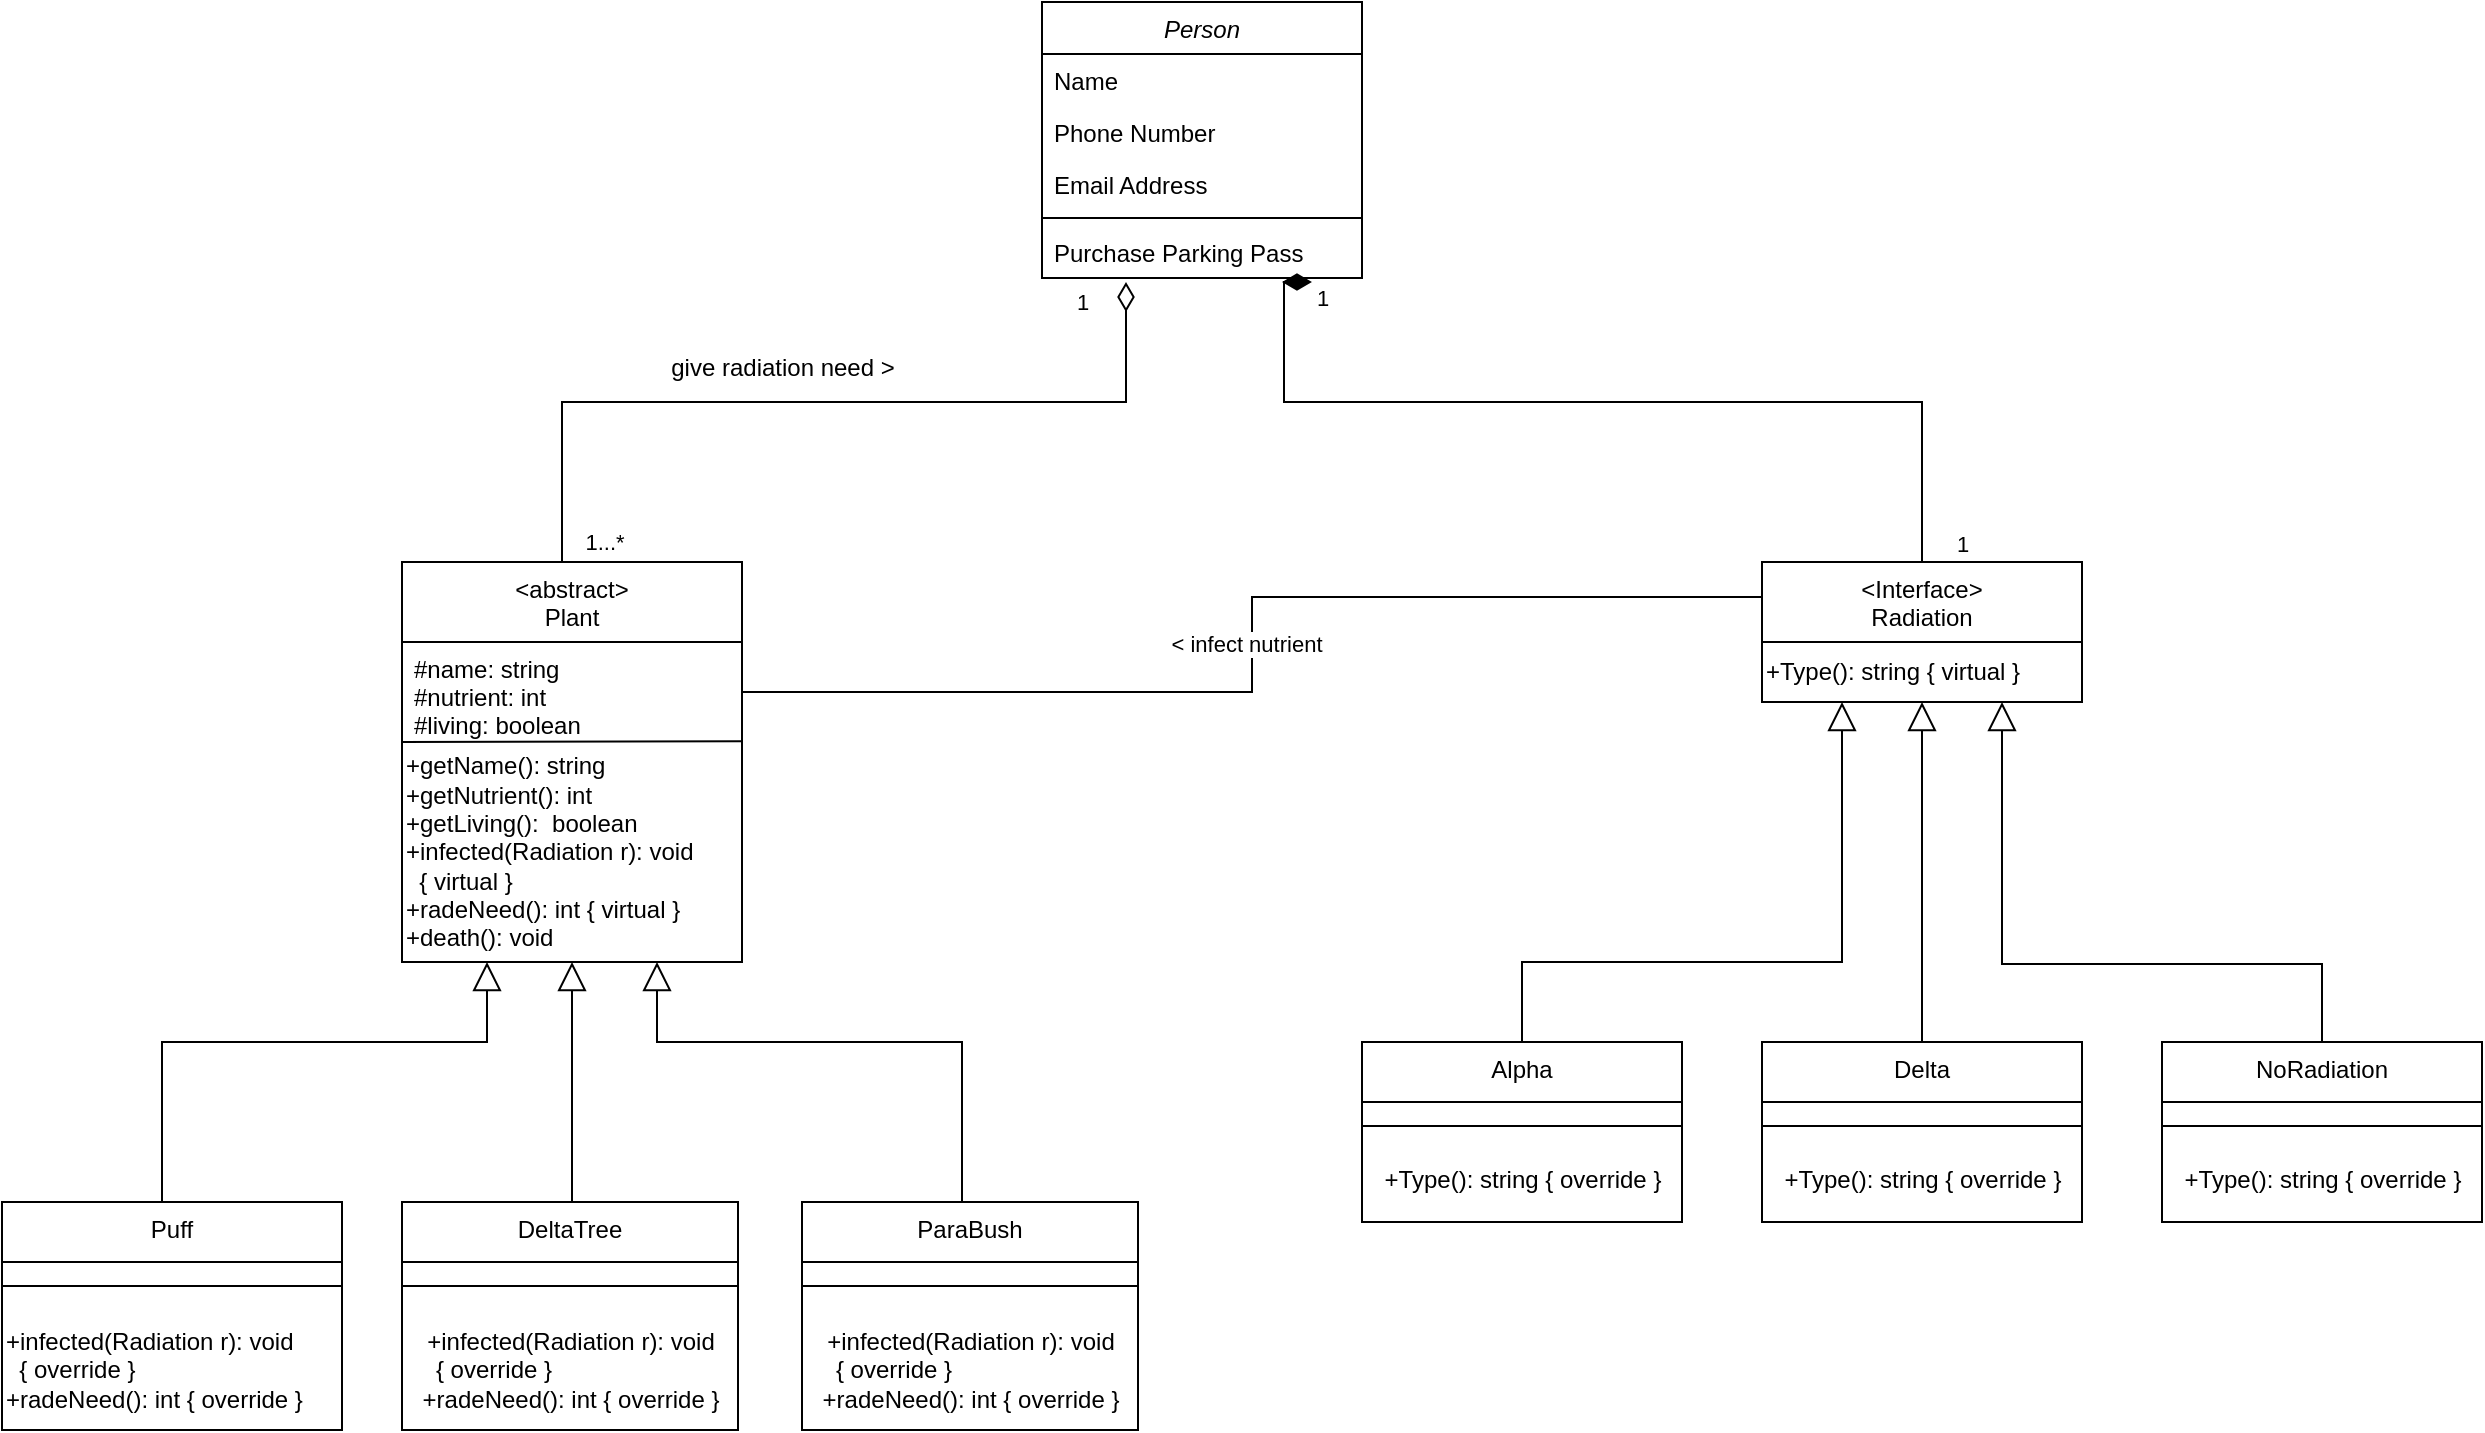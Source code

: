 <mxfile version="24.7.14">
  <diagram id="C5RBs43oDa-KdzZeNtuy" name="Page-1">
    <mxGraphModel dx="1905" dy="782" grid="1" gridSize="10" guides="1" tooltips="1" connect="1" arrows="1" fold="1" page="1" pageScale="1" pageWidth="827" pageHeight="1169" math="0" shadow="0">
      <root>
        <mxCell id="WIyWlLk6GJQsqaUBKTNV-0" />
        <mxCell id="WIyWlLk6GJQsqaUBKTNV-1" parent="WIyWlLk6GJQsqaUBKTNV-0" />
        <mxCell id="zkfFHV4jXpPFQw0GAbJ--0" value="Person" style="swimlane;fontStyle=2;align=center;verticalAlign=top;childLayout=stackLayout;horizontal=1;startSize=26;horizontalStack=0;resizeParent=1;resizeLast=0;collapsible=1;marginBottom=0;rounded=0;shadow=0;strokeWidth=1;" parent="WIyWlLk6GJQsqaUBKTNV-1" vertex="1">
          <mxGeometry x="320" y="80" width="160" height="138" as="geometry">
            <mxRectangle x="230" y="140" width="160" height="26" as="alternateBounds" />
          </mxGeometry>
        </mxCell>
        <mxCell id="zkfFHV4jXpPFQw0GAbJ--1" value="Name" style="text;align=left;verticalAlign=top;spacingLeft=4;spacingRight=4;overflow=hidden;rotatable=0;points=[[0,0.5],[1,0.5]];portConstraint=eastwest;" parent="zkfFHV4jXpPFQw0GAbJ--0" vertex="1">
          <mxGeometry y="26" width="160" height="26" as="geometry" />
        </mxCell>
        <mxCell id="zkfFHV4jXpPFQw0GAbJ--2" value="Phone Number" style="text;align=left;verticalAlign=top;spacingLeft=4;spacingRight=4;overflow=hidden;rotatable=0;points=[[0,0.5],[1,0.5]];portConstraint=eastwest;rounded=0;shadow=0;html=0;" parent="zkfFHV4jXpPFQw0GAbJ--0" vertex="1">
          <mxGeometry y="52" width="160" height="26" as="geometry" />
        </mxCell>
        <mxCell id="zkfFHV4jXpPFQw0GAbJ--3" value="Email Address" style="text;align=left;verticalAlign=top;spacingLeft=4;spacingRight=4;overflow=hidden;rotatable=0;points=[[0,0.5],[1,0.5]];portConstraint=eastwest;rounded=0;shadow=0;html=0;" parent="zkfFHV4jXpPFQw0GAbJ--0" vertex="1">
          <mxGeometry y="78" width="160" height="26" as="geometry" />
        </mxCell>
        <mxCell id="zkfFHV4jXpPFQw0GAbJ--4" value="" style="line;html=1;strokeWidth=1;align=left;verticalAlign=middle;spacingTop=-1;spacingLeft=3;spacingRight=3;rotatable=0;labelPosition=right;points=[];portConstraint=eastwest;" parent="zkfFHV4jXpPFQw0GAbJ--0" vertex="1">
          <mxGeometry y="104" width="160" height="8" as="geometry" />
        </mxCell>
        <mxCell id="zkfFHV4jXpPFQw0GAbJ--5" value="Purchase Parking Pass" style="text;align=left;verticalAlign=top;spacingLeft=4;spacingRight=4;overflow=hidden;rotatable=0;points=[[0,0.5],[1,0.5]];portConstraint=eastwest;" parent="zkfFHV4jXpPFQw0GAbJ--0" vertex="1">
          <mxGeometry y="112" width="160" height="26" as="geometry" />
        </mxCell>
        <mxCell id="txMMRznfNhQfrEw8Vf2b-3" value="" style="edgeStyle=orthogonalEdgeStyle;rounded=0;orthogonalLoop=1;jettySize=auto;html=1;endArrow=diamondThin;endFill=0;endSize=12;labelPosition=left;verticalLabelPosition=top;align=right;verticalAlign=bottom;" edge="1" parent="WIyWlLk6GJQsqaUBKTNV-1">
          <mxGeometry relative="1" as="geometry">
            <mxPoint x="80" y="360" as="sourcePoint" />
            <mxPoint x="362" y="220" as="targetPoint" />
            <Array as="points">
              <mxPoint x="80" y="280" />
              <mxPoint x="362" y="280" />
            </Array>
          </mxGeometry>
        </mxCell>
        <mxCell id="txMMRznfNhQfrEw8Vf2b-35" value="1...*" style="edgeLabel;html=1;align=center;verticalAlign=middle;resizable=0;points=[];" vertex="1" connectable="0" parent="txMMRznfNhQfrEw8Vf2b-3">
          <mxGeometry x="-0.34" y="6" relative="1" as="geometry">
            <mxPoint x="-39" y="76" as="offset" />
          </mxGeometry>
        </mxCell>
        <mxCell id="txMMRznfNhQfrEw8Vf2b-37" value="1" style="edgeLabel;html=1;align=center;verticalAlign=middle;resizable=0;points=[];" vertex="1" connectable="0" parent="txMMRznfNhQfrEw8Vf2b-3">
          <mxGeometry x="0.98" y="3" relative="1" as="geometry">
            <mxPoint x="-19" y="6" as="offset" />
          </mxGeometry>
        </mxCell>
        <mxCell id="txMMRznfNhQfrEw8Vf2b-33" style="edgeStyle=orthogonalEdgeStyle;rounded=0;orthogonalLoop=1;jettySize=auto;html=1;exitX=0.5;exitY=0;exitDx=0;exitDy=0;endSize=12;endArrow=diamondThin;endFill=1;labelPosition=left;verticalLabelPosition=middle;align=right;verticalAlign=middle;" edge="1" parent="WIyWlLk6GJQsqaUBKTNV-1" source="zkfFHV4jXpPFQw0GAbJ--13">
          <mxGeometry relative="1" as="geometry">
            <mxPoint x="440" y="220" as="targetPoint" />
            <Array as="points">
              <mxPoint x="760" y="280" />
              <mxPoint x="441" y="280" />
              <mxPoint x="441" y="220" />
            </Array>
          </mxGeometry>
        </mxCell>
        <mxCell id="txMMRznfNhQfrEw8Vf2b-38" value="1" style="edgeLabel;html=1;align=center;verticalAlign=middle;resizable=0;points=[];" vertex="1" connectable="0" parent="txMMRznfNhQfrEw8Vf2b-33">
          <mxGeometry x="0.961" y="-2" relative="1" as="geometry">
            <mxPoint x="17" as="offset" />
          </mxGeometry>
        </mxCell>
        <mxCell id="txMMRznfNhQfrEw8Vf2b-39" value="1" style="edgeLabel;html=1;align=center;verticalAlign=middle;resizable=0;points=[];" vertex="1" connectable="0" parent="txMMRznfNhQfrEw8Vf2b-33">
          <mxGeometry x="-0.926" y="1" relative="1" as="geometry">
            <mxPoint x="21" y="8" as="offset" />
          </mxGeometry>
        </mxCell>
        <mxCell id="zkfFHV4jXpPFQw0GAbJ--13" value="&lt;Interface&gt;&#xa;Radiation&#xa;" style="swimlane;fontStyle=0;align=center;verticalAlign=top;childLayout=stackLayout;horizontal=1;startSize=40;horizontalStack=0;resizeParent=1;resizeLast=0;collapsible=1;marginBottom=0;rounded=0;shadow=0;strokeWidth=1;" parent="WIyWlLk6GJQsqaUBKTNV-1" vertex="1">
          <mxGeometry x="680" y="360" width="160" height="70" as="geometry">
            <mxRectangle x="340" y="380" width="170" height="26" as="alternateBounds" />
          </mxGeometry>
        </mxCell>
        <mxCell id="txMMRznfNhQfrEw8Vf2b-70" value="+Type(): string { virtual }" style="text;html=1;align=left;verticalAlign=middle;resizable=0;points=[];autosize=1;strokeColor=none;fillColor=none;" vertex="1" parent="zkfFHV4jXpPFQw0GAbJ--13">
          <mxGeometry y="40" width="160" height="30" as="geometry" />
        </mxCell>
        <mxCell id="txMMRznfNhQfrEw8Vf2b-4" value="&lt;abstract&gt;&#xa;Plant" style="swimlane;fontStyle=0;align=center;verticalAlign=top;childLayout=stackLayout;horizontal=1;startSize=40;horizontalStack=0;resizeParent=1;resizeLast=0;collapsible=1;marginBottom=0;rounded=0;shadow=0;strokeWidth=1;" vertex="1" parent="WIyWlLk6GJQsqaUBKTNV-1">
          <mxGeometry y="360" width="170" height="200" as="geometry">
            <mxRectangle x="340" y="380" width="170" height="26" as="alternateBounds" />
          </mxGeometry>
        </mxCell>
        <mxCell id="txMMRznfNhQfrEw8Vf2b-43" value="" style="endArrow=none;html=1;rounded=0;entryX=1;entryY=0.992;entryDx=0;entryDy=0;entryPerimeter=0;" edge="1" parent="txMMRznfNhQfrEw8Vf2b-4" target="txMMRznfNhQfrEw8Vf2b-5">
          <mxGeometry width="50" height="50" relative="1" as="geometry">
            <mxPoint y="90" as="sourcePoint" />
            <mxPoint x="50" y="40" as="targetPoint" />
          </mxGeometry>
        </mxCell>
        <mxCell id="txMMRznfNhQfrEw8Vf2b-5" value="#name: string&#xa;#nutrient: int&#xa;#living: boolean" style="text;align=left;verticalAlign=top;spacingLeft=4;spacingRight=4;overflow=hidden;rotatable=0;points=[[0,0.5],[1,0.5]];portConstraint=eastwest;" vertex="1" parent="txMMRznfNhQfrEw8Vf2b-4">
          <mxGeometry y="40" width="170" height="50" as="geometry" />
        </mxCell>
        <mxCell id="txMMRznfNhQfrEw8Vf2b-46" value="+getName(): string&lt;div&gt;+getNutrient(): int&lt;/div&gt;&lt;div&gt;+getLiving():&amp;nbsp; boolean&lt;/div&gt;&lt;div&gt;+infected(Radiation r): void&lt;/div&gt;&lt;div&gt;&amp;nbsp; { virtual }&lt;/div&gt;&lt;div&gt;+radeNeed(): int { virtual }&lt;/div&gt;&lt;div&gt;+death(): void&lt;/div&gt;" style="text;html=1;align=left;verticalAlign=middle;resizable=0;points=[];autosize=1;strokeColor=none;fillColor=none;" vertex="1" parent="txMMRznfNhQfrEw8Vf2b-4">
          <mxGeometry y="90" width="170" height="110" as="geometry" />
        </mxCell>
        <mxCell id="txMMRznfNhQfrEw8Vf2b-8" value="DeltaTree" style="swimlane;fontStyle=0;align=center;verticalAlign=top;childLayout=stackLayout;horizontal=1;startSize=30;horizontalStack=0;resizeParent=1;resizeLast=0;collapsible=1;marginBottom=0;rounded=0;shadow=0;strokeWidth=1;" vertex="1" parent="WIyWlLk6GJQsqaUBKTNV-1">
          <mxGeometry y="680" width="168" height="114" as="geometry">
            <mxRectangle x="340" y="380" width="170" height="26" as="alternateBounds" />
          </mxGeometry>
        </mxCell>
        <mxCell id="txMMRznfNhQfrEw8Vf2b-10" value="" style="line;html=1;strokeWidth=1;align=left;verticalAlign=middle;spacingTop=-1;spacingLeft=3;spacingRight=3;rotatable=0;labelPosition=right;points=[];portConstraint=eastwest;" vertex="1" parent="txMMRznfNhQfrEw8Vf2b-8">
          <mxGeometry y="30" width="168" height="24" as="geometry" />
        </mxCell>
        <mxCell id="txMMRznfNhQfrEw8Vf2b-58" value="&lt;span style=&quot;text-align: left;&quot;&gt;+infected(Radiation r): void&lt;/span&gt;&lt;div style=&quot;text-align: left;&quot;&gt;&amp;nbsp; { override }&lt;/div&gt;&lt;div style=&quot;text-align: left;&quot;&gt;+radeNeed(): int { override }&lt;/div&gt;" style="text;html=1;align=center;verticalAlign=middle;resizable=0;points=[];autosize=1;strokeColor=none;fillColor=none;" vertex="1" parent="txMMRznfNhQfrEw8Vf2b-8">
          <mxGeometry y="54" width="168" height="60" as="geometry" />
        </mxCell>
        <mxCell id="txMMRznfNhQfrEw8Vf2b-28" style="edgeStyle=orthogonalEdgeStyle;rounded=0;orthogonalLoop=1;jettySize=auto;html=1;exitX=0.5;exitY=0;exitDx=0;exitDy=0;entryX=0.75;entryY=1;entryDx=0;entryDy=0;endSize=12;endArrow=block;endFill=0;" edge="1" parent="WIyWlLk6GJQsqaUBKTNV-1" source="txMMRznfNhQfrEw8Vf2b-11" target="txMMRznfNhQfrEw8Vf2b-4">
          <mxGeometry relative="1" as="geometry">
            <mxPoint x="120" y="510" as="targetPoint" />
            <Array as="points">
              <mxPoint x="280" y="600" />
              <mxPoint x="128" y="600" />
            </Array>
          </mxGeometry>
        </mxCell>
        <mxCell id="txMMRznfNhQfrEw8Vf2b-11" value="ParaBush" style="swimlane;fontStyle=0;align=center;verticalAlign=top;childLayout=stackLayout;horizontal=1;startSize=30;horizontalStack=0;resizeParent=1;resizeLast=0;collapsible=1;marginBottom=0;rounded=0;shadow=0;strokeWidth=1;" vertex="1" parent="WIyWlLk6GJQsqaUBKTNV-1">
          <mxGeometry x="200" y="680" width="168" height="114" as="geometry">
            <mxRectangle x="340" y="380" width="170" height="26" as="alternateBounds" />
          </mxGeometry>
        </mxCell>
        <mxCell id="txMMRznfNhQfrEw8Vf2b-13" value="" style="line;html=1;strokeWidth=1;align=left;verticalAlign=middle;spacingTop=-1;spacingLeft=3;spacingRight=3;rotatable=0;labelPosition=right;points=[];portConstraint=eastwest;" vertex="1" parent="txMMRznfNhQfrEw8Vf2b-11">
          <mxGeometry y="30" width="168" height="24" as="geometry" />
        </mxCell>
        <mxCell id="txMMRznfNhQfrEw8Vf2b-59" value="&lt;span style=&quot;text-align: left;&quot;&gt;+infected(Radiation r): void&lt;/span&gt;&lt;div style=&quot;text-align: left;&quot;&gt;&amp;nbsp; { override }&lt;/div&gt;&lt;div style=&quot;text-align: left;&quot;&gt;+radeNeed(): int { override }&lt;/div&gt;" style="text;html=1;align=center;verticalAlign=middle;resizable=0;points=[];autosize=1;strokeColor=none;fillColor=none;" vertex="1" parent="txMMRznfNhQfrEw8Vf2b-11">
          <mxGeometry y="54" width="168" height="60" as="geometry" />
        </mxCell>
        <mxCell id="txMMRznfNhQfrEw8Vf2b-40" style="edgeStyle=orthogonalEdgeStyle;rounded=0;orthogonalLoop=1;jettySize=auto;html=1;exitX=0.5;exitY=0;exitDx=0;exitDy=0;entryX=0.25;entryY=1;entryDx=0;entryDy=0;endSize=12;endArrow=block;endFill=0;" edge="1" parent="WIyWlLk6GJQsqaUBKTNV-1" source="txMMRznfNhQfrEw8Vf2b-14" target="txMMRznfNhQfrEw8Vf2b-4">
          <mxGeometry relative="1" as="geometry">
            <Array as="points">
              <mxPoint x="-120" y="600" />
              <mxPoint x="43" y="600" />
            </Array>
          </mxGeometry>
        </mxCell>
        <mxCell id="txMMRznfNhQfrEw8Vf2b-14" value="Puff" style="swimlane;fontStyle=0;align=center;verticalAlign=top;childLayout=stackLayout;horizontal=1;startSize=30;horizontalStack=0;resizeParent=1;resizeLast=0;collapsible=1;marginBottom=0;rounded=0;shadow=0;strokeWidth=1;" vertex="1" parent="WIyWlLk6GJQsqaUBKTNV-1">
          <mxGeometry x="-200" y="680" width="170" height="114" as="geometry">
            <mxRectangle x="340" y="380" width="170" height="26" as="alternateBounds" />
          </mxGeometry>
        </mxCell>
        <mxCell id="txMMRznfNhQfrEw8Vf2b-16" value="" style="line;html=1;strokeWidth=1;align=left;verticalAlign=middle;spacingTop=-1;spacingLeft=3;spacingRight=3;rotatable=0;labelPosition=right;points=[];portConstraint=eastwest;" vertex="1" parent="txMMRznfNhQfrEw8Vf2b-14">
          <mxGeometry y="30" width="170" height="24" as="geometry" />
        </mxCell>
        <mxCell id="txMMRznfNhQfrEw8Vf2b-57" value="+infected(Radiation r): void&lt;div&gt;&amp;nbsp; { override }&lt;/div&gt;&lt;div&gt;+radeNeed(): int { override }&lt;/div&gt;" style="text;html=1;align=left;verticalAlign=middle;resizable=0;points=[];autosize=1;strokeColor=none;fillColor=none;" vertex="1" parent="txMMRznfNhQfrEw8Vf2b-14">
          <mxGeometry y="54" width="170" height="60" as="geometry" />
        </mxCell>
        <mxCell id="txMMRznfNhQfrEw8Vf2b-30" style="edgeStyle=orthogonalEdgeStyle;rounded=0;orthogonalLoop=1;jettySize=auto;html=1;entryX=0.5;entryY=1;entryDx=0;entryDy=0;endArrow=block;endFill=0;endSize=12;" edge="1" parent="WIyWlLk6GJQsqaUBKTNV-1" source="txMMRznfNhQfrEw8Vf2b-17" target="zkfFHV4jXpPFQw0GAbJ--13">
          <mxGeometry relative="1" as="geometry" />
        </mxCell>
        <mxCell id="txMMRznfNhQfrEw8Vf2b-17" value="Delta" style="swimlane;fontStyle=0;align=center;verticalAlign=top;childLayout=stackLayout;horizontal=1;startSize=30;horizontalStack=0;resizeParent=1;resizeLast=0;collapsible=1;marginBottom=0;rounded=0;shadow=0;strokeWidth=1;" vertex="1" parent="WIyWlLk6GJQsqaUBKTNV-1">
          <mxGeometry x="680" y="600" width="160" height="90" as="geometry">
            <mxRectangle x="340" y="380" width="170" height="26" as="alternateBounds" />
          </mxGeometry>
        </mxCell>
        <mxCell id="txMMRznfNhQfrEw8Vf2b-19" value="" style="line;html=1;strokeWidth=1;align=left;verticalAlign=middle;spacingTop=-1;spacingLeft=3;spacingRight=3;rotatable=0;labelPosition=right;points=[];portConstraint=eastwest;" vertex="1" parent="txMMRznfNhQfrEw8Vf2b-17">
          <mxGeometry y="30" width="160" height="24" as="geometry" />
        </mxCell>
        <mxCell id="txMMRznfNhQfrEw8Vf2b-74" value="+Type(): string { override }" style="text;html=1;align=center;verticalAlign=middle;resizable=0;points=[];autosize=1;strokeColor=none;fillColor=none;" vertex="1" parent="txMMRznfNhQfrEw8Vf2b-17">
          <mxGeometry y="54" width="160" height="30" as="geometry" />
        </mxCell>
        <mxCell id="txMMRznfNhQfrEw8Vf2b-32" style="edgeStyle=orthogonalEdgeStyle;rounded=0;orthogonalLoop=1;jettySize=auto;html=1;exitX=0.5;exitY=0;exitDx=0;exitDy=0;entryX=0.25;entryY=1;entryDx=0;entryDy=0;endSize=12;endArrow=block;endFill=0;" edge="1" parent="WIyWlLk6GJQsqaUBKTNV-1" source="txMMRznfNhQfrEw8Vf2b-20" target="zkfFHV4jXpPFQw0GAbJ--13">
          <mxGeometry relative="1" as="geometry">
            <Array as="points">
              <mxPoint x="560" y="560" />
              <mxPoint x="720" y="560" />
            </Array>
          </mxGeometry>
        </mxCell>
        <mxCell id="txMMRznfNhQfrEw8Vf2b-20" value="Alpha" style="swimlane;fontStyle=0;align=center;verticalAlign=top;childLayout=stackLayout;horizontal=1;startSize=30;horizontalStack=0;resizeParent=1;resizeLast=0;collapsible=1;marginBottom=0;rounded=0;shadow=0;strokeWidth=1;" vertex="1" parent="WIyWlLk6GJQsqaUBKTNV-1">
          <mxGeometry x="480" y="600" width="160" height="90" as="geometry">
            <mxRectangle x="340" y="380" width="170" height="26" as="alternateBounds" />
          </mxGeometry>
        </mxCell>
        <mxCell id="txMMRznfNhQfrEw8Vf2b-22" value="" style="line;html=1;strokeWidth=1;align=left;verticalAlign=middle;spacingTop=-1;spacingLeft=3;spacingRight=3;rotatable=0;labelPosition=right;points=[];portConstraint=eastwest;" vertex="1" parent="txMMRznfNhQfrEw8Vf2b-20">
          <mxGeometry y="30" width="160" height="24" as="geometry" />
        </mxCell>
        <mxCell id="txMMRznfNhQfrEw8Vf2b-72" value="+Type(): string { override }" style="text;html=1;align=center;verticalAlign=middle;resizable=0;points=[];autosize=1;strokeColor=none;fillColor=none;" vertex="1" parent="txMMRznfNhQfrEw8Vf2b-20">
          <mxGeometry y="54" width="160" height="30" as="geometry" />
        </mxCell>
        <mxCell id="txMMRznfNhQfrEw8Vf2b-31" style="edgeStyle=orthogonalEdgeStyle;rounded=0;orthogonalLoop=1;jettySize=auto;html=1;entryX=0.75;entryY=1;entryDx=0;entryDy=0;endSize=12;endArrow=block;endFill=0;" edge="1" parent="WIyWlLk6GJQsqaUBKTNV-1" source="txMMRznfNhQfrEw8Vf2b-23" target="zkfFHV4jXpPFQw0GAbJ--13">
          <mxGeometry relative="1" as="geometry">
            <mxPoint x="890" y="520" as="targetPoint" />
            <Array as="points">
              <mxPoint x="960" y="561" />
              <mxPoint x="800" y="561" />
            </Array>
          </mxGeometry>
        </mxCell>
        <mxCell id="txMMRznfNhQfrEw8Vf2b-23" value="NoRadiation" style="swimlane;fontStyle=0;align=center;verticalAlign=top;childLayout=stackLayout;horizontal=1;startSize=30;horizontalStack=0;resizeParent=1;resizeLast=0;collapsible=1;marginBottom=0;rounded=0;shadow=0;strokeWidth=1;" vertex="1" parent="WIyWlLk6GJQsqaUBKTNV-1">
          <mxGeometry x="880" y="600" width="160" height="90" as="geometry">
            <mxRectangle x="340" y="380" width="170" height="26" as="alternateBounds" />
          </mxGeometry>
        </mxCell>
        <mxCell id="txMMRznfNhQfrEw8Vf2b-25" value="" style="line;html=1;strokeWidth=1;align=left;verticalAlign=middle;spacingTop=-1;spacingLeft=3;spacingRight=3;rotatable=0;labelPosition=right;points=[];portConstraint=eastwest;" vertex="1" parent="txMMRznfNhQfrEw8Vf2b-23">
          <mxGeometry y="30" width="160" height="24" as="geometry" />
        </mxCell>
        <mxCell id="txMMRznfNhQfrEw8Vf2b-76" value="+Type(): string { override }" style="text;html=1;align=center;verticalAlign=middle;resizable=0;points=[];autosize=1;strokeColor=none;fillColor=none;" vertex="1" parent="txMMRznfNhQfrEw8Vf2b-23">
          <mxGeometry y="54" width="160" height="30" as="geometry" />
        </mxCell>
        <mxCell id="txMMRznfNhQfrEw8Vf2b-60" style="edgeStyle=orthogonalEdgeStyle;rounded=0;orthogonalLoop=1;jettySize=auto;html=1;exitX=0.5;exitY=0;exitDx=0;exitDy=0;endSize=12;endArrow=block;endFill=0;" edge="1" parent="WIyWlLk6GJQsqaUBKTNV-1" source="txMMRznfNhQfrEw8Vf2b-8" target="txMMRznfNhQfrEw8Vf2b-46">
          <mxGeometry relative="1" as="geometry">
            <mxPoint x="83" y="560" as="targetPoint" />
            <Array as="points">
              <mxPoint x="85" y="680" />
            </Array>
          </mxGeometry>
        </mxCell>
        <mxCell id="txMMRznfNhQfrEw8Vf2b-62" value="give radiation need &amp;gt;" style="text;html=1;align=center;verticalAlign=middle;resizable=0;points=[];autosize=1;strokeColor=none;fillColor=none;" vertex="1" parent="WIyWlLk6GJQsqaUBKTNV-1">
          <mxGeometry x="120" y="248" width="140" height="30" as="geometry" />
        </mxCell>
        <mxCell id="txMMRznfNhQfrEw8Vf2b-78" style="edgeStyle=orthogonalEdgeStyle;rounded=0;orthogonalLoop=1;jettySize=auto;html=1;exitX=1;exitY=0.5;exitDx=0;exitDy=0;entryX=0;entryY=0.25;entryDx=0;entryDy=0;endArrow=none;endFill=0;" edge="1" parent="WIyWlLk6GJQsqaUBKTNV-1" source="txMMRznfNhQfrEw8Vf2b-5" target="zkfFHV4jXpPFQw0GAbJ--13">
          <mxGeometry relative="1" as="geometry" />
        </mxCell>
        <mxCell id="txMMRznfNhQfrEw8Vf2b-80" value="&amp;lt; infect nutrient" style="edgeLabel;html=1;align=center;verticalAlign=middle;resizable=0;points=[];" vertex="1" connectable="0" parent="txMMRznfNhQfrEw8Vf2b-78">
          <mxGeometry x="0.001" y="3" relative="1" as="geometry">
            <mxPoint as="offset" />
          </mxGeometry>
        </mxCell>
      </root>
    </mxGraphModel>
  </diagram>
</mxfile>
